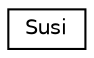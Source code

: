 digraph "Graphical Class Hierarchy"
{
  edge [fontname="Helvetica",fontsize="10",labelfontname="Helvetica",labelfontsize="10"];
  node [fontname="Helvetica",fontsize="10",shape=record];
  rankdir="LR";
  Node0 [label="Susi",height=0.2,width=0.4,color="black", fillcolor="white", style="filled",URL="$class_susi.html"];
}
